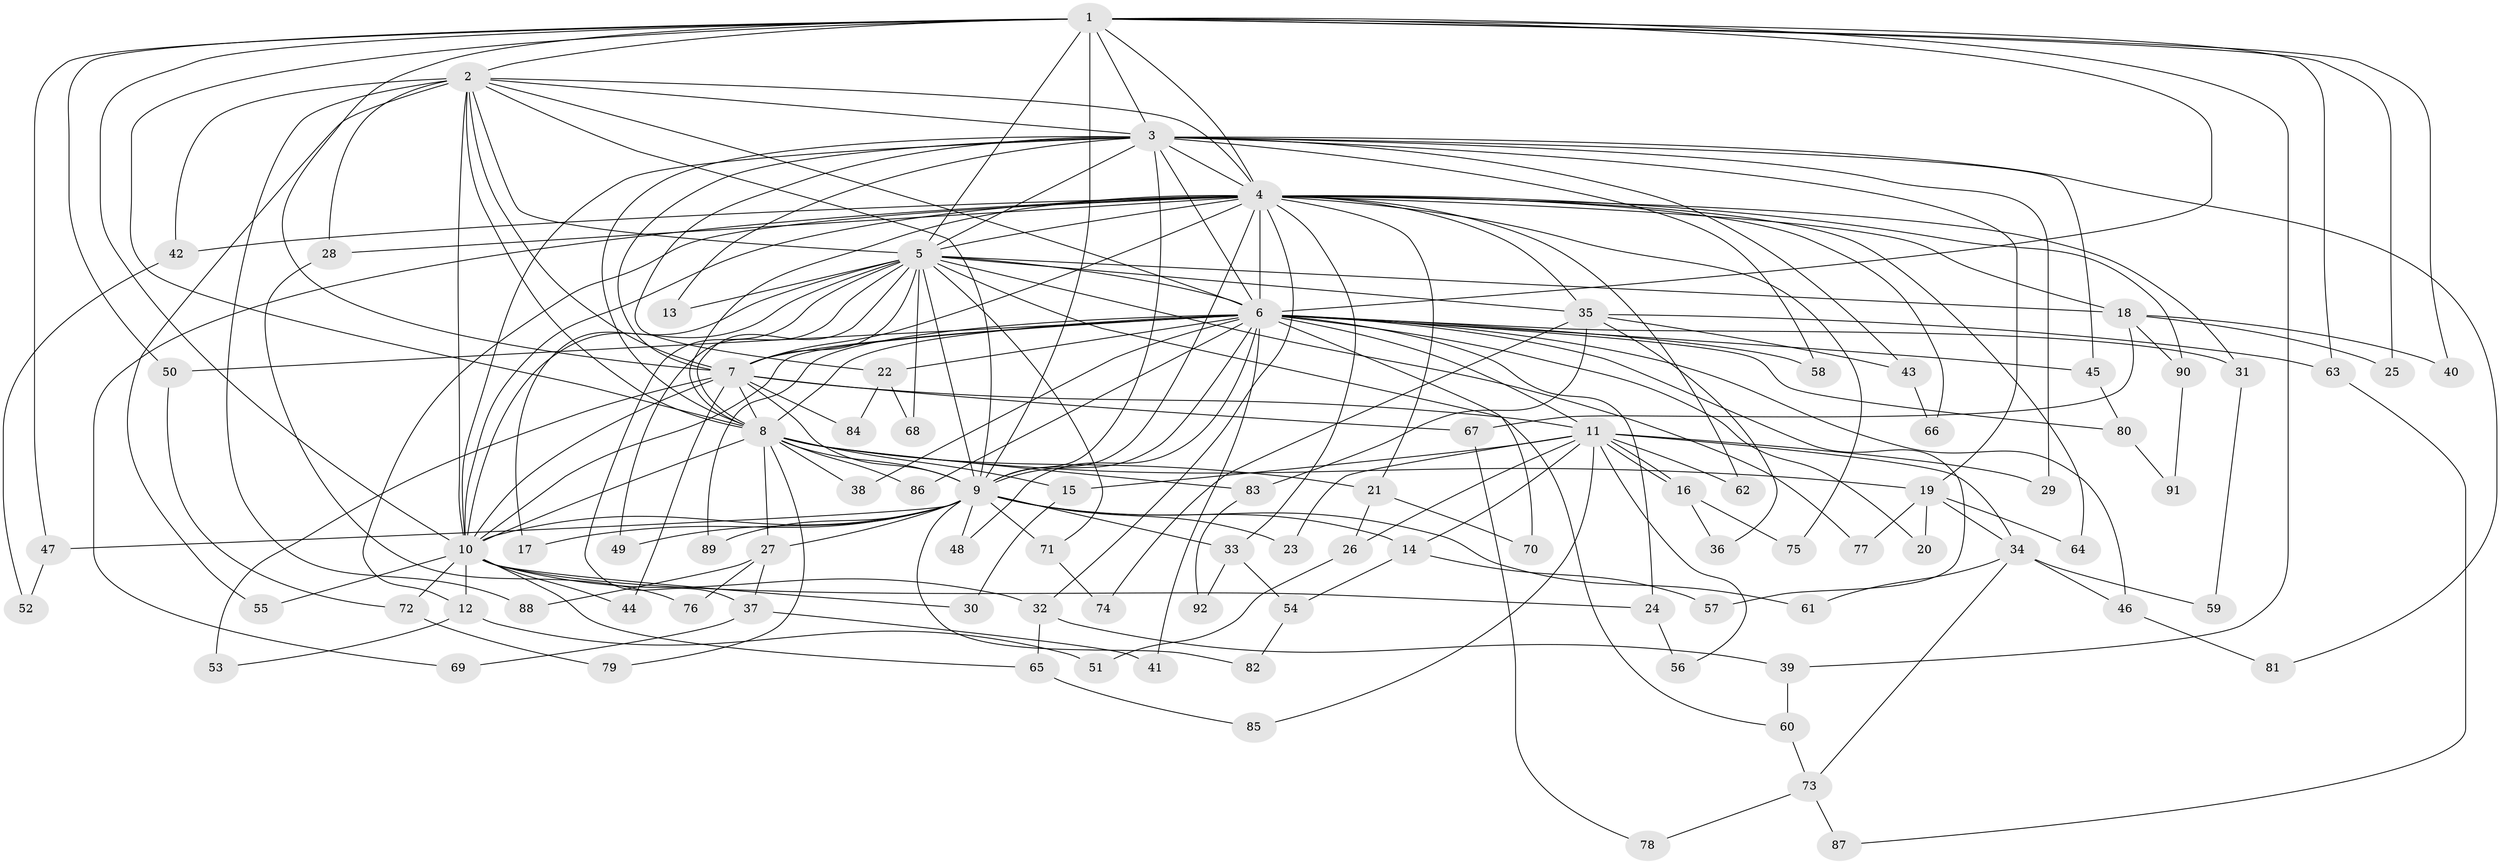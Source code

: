 // Generated by graph-tools (version 1.1) at 2025/46/03/09/25 04:46:19]
// undirected, 92 vertices, 209 edges
graph export_dot {
graph [start="1"]
  node [color=gray90,style=filled];
  1;
  2;
  3;
  4;
  5;
  6;
  7;
  8;
  9;
  10;
  11;
  12;
  13;
  14;
  15;
  16;
  17;
  18;
  19;
  20;
  21;
  22;
  23;
  24;
  25;
  26;
  27;
  28;
  29;
  30;
  31;
  32;
  33;
  34;
  35;
  36;
  37;
  38;
  39;
  40;
  41;
  42;
  43;
  44;
  45;
  46;
  47;
  48;
  49;
  50;
  51;
  52;
  53;
  54;
  55;
  56;
  57;
  58;
  59;
  60;
  61;
  62;
  63;
  64;
  65;
  66;
  67;
  68;
  69;
  70;
  71;
  72;
  73;
  74;
  75;
  76;
  77;
  78;
  79;
  80;
  81;
  82;
  83;
  84;
  85;
  86;
  87;
  88;
  89;
  90;
  91;
  92;
  1 -- 2;
  1 -- 3;
  1 -- 4;
  1 -- 5;
  1 -- 6;
  1 -- 7;
  1 -- 8;
  1 -- 9;
  1 -- 10;
  1 -- 25;
  1 -- 39;
  1 -- 40;
  1 -- 47;
  1 -- 50;
  1 -- 63;
  2 -- 3;
  2 -- 4;
  2 -- 5;
  2 -- 6;
  2 -- 7;
  2 -- 8;
  2 -- 9;
  2 -- 10;
  2 -- 28;
  2 -- 42;
  2 -- 55;
  2 -- 88;
  3 -- 4;
  3 -- 5;
  3 -- 6;
  3 -- 7;
  3 -- 8;
  3 -- 9;
  3 -- 10;
  3 -- 13;
  3 -- 19;
  3 -- 22;
  3 -- 29;
  3 -- 43;
  3 -- 45;
  3 -- 58;
  3 -- 81;
  4 -- 5;
  4 -- 6;
  4 -- 7;
  4 -- 8;
  4 -- 9;
  4 -- 10;
  4 -- 12;
  4 -- 18;
  4 -- 21;
  4 -- 28;
  4 -- 31;
  4 -- 32;
  4 -- 33;
  4 -- 35;
  4 -- 42;
  4 -- 62;
  4 -- 64;
  4 -- 66;
  4 -- 69;
  4 -- 75;
  4 -- 90;
  5 -- 6;
  5 -- 7;
  5 -- 8;
  5 -- 9;
  5 -- 10;
  5 -- 13;
  5 -- 17;
  5 -- 18;
  5 -- 35;
  5 -- 37;
  5 -- 49;
  5 -- 60;
  5 -- 68;
  5 -- 71;
  5 -- 77;
  6 -- 7;
  6 -- 8;
  6 -- 9;
  6 -- 10;
  6 -- 11;
  6 -- 20;
  6 -- 22;
  6 -- 24;
  6 -- 31;
  6 -- 38;
  6 -- 41;
  6 -- 45;
  6 -- 46;
  6 -- 48;
  6 -- 50;
  6 -- 57;
  6 -- 58;
  6 -- 70;
  6 -- 80;
  6 -- 86;
  6 -- 89;
  7 -- 8;
  7 -- 9;
  7 -- 10;
  7 -- 11;
  7 -- 44;
  7 -- 53;
  7 -- 67;
  7 -- 84;
  8 -- 9;
  8 -- 10;
  8 -- 15;
  8 -- 19;
  8 -- 21;
  8 -- 27;
  8 -- 38;
  8 -- 79;
  8 -- 83;
  8 -- 86;
  9 -- 10;
  9 -- 14;
  9 -- 17;
  9 -- 23;
  9 -- 27;
  9 -- 33;
  9 -- 47;
  9 -- 48;
  9 -- 49;
  9 -- 61;
  9 -- 71;
  9 -- 82;
  9 -- 89;
  10 -- 12;
  10 -- 24;
  10 -- 30;
  10 -- 32;
  10 -- 44;
  10 -- 55;
  10 -- 65;
  10 -- 72;
  11 -- 14;
  11 -- 15;
  11 -- 16;
  11 -- 16;
  11 -- 23;
  11 -- 26;
  11 -- 29;
  11 -- 34;
  11 -- 56;
  11 -- 62;
  11 -- 85;
  12 -- 51;
  12 -- 53;
  14 -- 54;
  14 -- 57;
  15 -- 30;
  16 -- 36;
  16 -- 75;
  18 -- 25;
  18 -- 40;
  18 -- 67;
  18 -- 90;
  19 -- 20;
  19 -- 34;
  19 -- 64;
  19 -- 77;
  21 -- 26;
  21 -- 70;
  22 -- 68;
  22 -- 84;
  24 -- 56;
  26 -- 51;
  27 -- 37;
  27 -- 76;
  27 -- 88;
  28 -- 76;
  31 -- 59;
  32 -- 39;
  32 -- 65;
  33 -- 54;
  33 -- 92;
  34 -- 46;
  34 -- 59;
  34 -- 61;
  34 -- 73;
  35 -- 36;
  35 -- 43;
  35 -- 63;
  35 -- 74;
  35 -- 83;
  37 -- 41;
  37 -- 69;
  39 -- 60;
  42 -- 52;
  43 -- 66;
  45 -- 80;
  46 -- 81;
  47 -- 52;
  50 -- 72;
  54 -- 82;
  60 -- 73;
  63 -- 87;
  65 -- 85;
  67 -- 78;
  71 -- 74;
  72 -- 79;
  73 -- 78;
  73 -- 87;
  80 -- 91;
  83 -- 92;
  90 -- 91;
}

